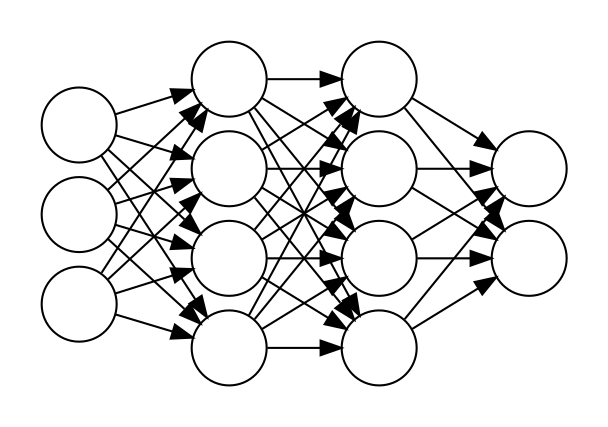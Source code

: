 
/* https://gist.github.com/thigm85/5760134 */

digraph G {
  rankdir=LR
  splines=line
  nodesep=0.1;

  node [label=""];

  subgraph cluster_0 {
    color=white;
    node [style=solid,color=black, shape=circle];
    x1 x2 x3;
  }

  subgraph cluster_1 {
    color=white;
    node [style=solid,color=black, shape=circle];
    a12 a22 a32 a42;
  }

  subgraph cluster_2 {
    color=white;
    node [style=solid,color=black, shape=circle];
    a13 a23 a33 a43;
  }

  subgraph cluster_3 {
    color=white;
    node [style=solid,color=black, shape=circle];
    O1 O2;
  }

  x1 -> a12;
  x1 -> a22;
  x1 -> a32;
  x1 -> a42;

  x2 -> a12;
  x2 -> a22;
  x2 -> a32;
  x2 -> a42;

  x3 -> a12;
  x3 -> a22;
  x3 -> a32;
  x3 -> a42;

  a12 -> a13
  a22 -> a13
  a32 -> a13
  a42 -> a13

  a12 -> a23
  a22 -> a23
  a32 -> a23
  a42 -> a23

  a12 -> a33
  a22 -> a33
  a32 -> a33
  a42 -> a33

  a12 -> a43
  a22 -> a43
  a32 -> a43
  a42 -> a43

  a13 -> O1
  a23 -> O1
  a33 -> O1
  a43 -> O1

  a13 -> O2
  a23 -> O2
  a33 -> O2
  a43 -> O2

}
